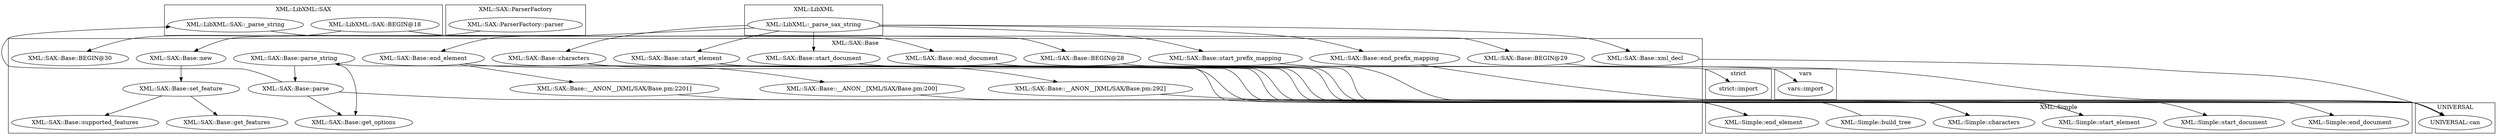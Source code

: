 digraph {
graph [overlap=false]
subgraph cluster_vars {
	label="vars";
	"vars::import";
}
subgraph cluster_XML_LibXML {
	label="XML::LibXML";
	"XML::LibXML::_parse_sax_string";
}
subgraph cluster_UNIVERSAL {
	label="UNIVERSAL";
	"UNIVERSAL::can";
}
subgraph cluster_XML_Simple {
	label="XML::Simple";
	"XML::Simple::characters";
	"XML::Simple::start_document";
	"XML::Simple::start_element";
	"XML::Simple::end_element";
	"XML::Simple::end_document";
	"XML::Simple::build_tree";
}
subgraph cluster_strict {
	label="strict";
	"strict::import";
}
subgraph cluster_XML_SAX_ParserFactory {
	label="XML::SAX::ParserFactory";
	"XML::SAX::ParserFactory::parser";
}
subgraph cluster_XML_LibXML_SAX {
	label="XML::LibXML::SAX";
	"XML::LibXML::SAX::BEGIN@18";
	"XML::LibXML::SAX::_parse_string";
}
subgraph cluster_XML_SAX_Base {
	label="XML::SAX::Base";
	"XML::SAX::Base::end_prefix_mapping";
	"XML::SAX::Base::xml_decl";
	"XML::SAX::Base::BEGIN@29";
	"XML::SAX::Base::end_element";
	"XML::SAX::Base::start_element";
	"XML::SAX::Base::characters";
	"XML::SAX::Base::get_options";
	"XML::SAX::Base::__ANON__[XML/SAX/Base.pm:2201]";
	"XML::SAX::Base::parse";
	"XML::SAX::Base::start_prefix_mapping";
	"XML::SAX::Base::start_document";
	"XML::SAX::Base::__ANON__[XML/SAX/Base.pm:292]";
	"XML::SAX::Base::parse_string";
	"XML::SAX::Base::new";
	"XML::SAX::Base::supported_features";
	"XML::SAX::Base::__ANON__[XML/SAX/Base.pm:200]";
	"XML::SAX::Base::set_feature";
	"XML::SAX::Base::BEGIN@30";
	"XML::SAX::Base::get_features";
	"XML::SAX::Base::BEGIN@28";
	"XML::SAX::Base::end_document";
}
"XML::LibXML::SAX::BEGIN@18" -> "XML::SAX::Base::BEGIN@29";
"XML::LibXML::_parse_sax_string" -> "XML::SAX::Base::start_prefix_mapping";
"XML::SAX::Base::new" -> "XML::SAX::Base::set_feature";
"XML::LibXML::SAX::BEGIN@18" -> "XML::SAX::Base::BEGIN@30";
"XML::LibXML::_parse_sax_string" -> "XML::SAX::Base::start_document";
"XML::SAX::Base::start_element" -> "XML::Simple::start_element";
"XML::SAX::Base::__ANON__[XML/SAX/Base.pm:292]" -> "XML::Simple::start_element";
"XML::LibXML::_parse_sax_string" -> "XML::SAX::Base::end_element";
"XML::SAX::Base::set_feature" -> "XML::SAX::Base::get_features";
"XML::SAX::Base::start_element" -> "XML::SAX::Base::__ANON__[XML/SAX/Base.pm:292]";
"XML::SAX::ParserFactory::parser" -> "XML::SAX::Base::new";
"XML::SAX::Base::set_feature" -> "XML::SAX::Base::supported_features";
"XML::SAX::Base::characters" -> "XML::SAX::Base::__ANON__[XML/SAX/Base.pm:200]";
"XML::LibXML::SAX::_parse_string" -> "XML::SAX::Base::end_document";
"XML::LibXML::_parse_sax_string" -> "XML::SAX::Base::end_prefix_mapping";
"XML::SAX::Base::end_element" -> "XML::SAX::Base::__ANON__[XML/SAX/Base.pm:2201]";
"XML::SAX::Base::parse" -> "XML::SAX::Base::get_options";
"XML::SAX::Base::parse_string" -> "XML::SAX::Base::get_options";
"XML::SAX::Base::end_prefix_mapping" -> "UNIVERSAL::can";
"XML::SAX::Base::xml_decl" -> "UNIVERSAL::can";
"XML::SAX::Base::end_element" -> "UNIVERSAL::can";
"XML::SAX::Base::start_element" -> "UNIVERSAL::can";
"XML::SAX::Base::characters" -> "UNIVERSAL::can";
"XML::SAX::Base::start_prefix_mapping" -> "UNIVERSAL::can";
"XML::SAX::Base::start_document" -> "UNIVERSAL::can";
"XML::SAX::Base::parse" -> "UNIVERSAL::can";
"XML::SAX::Base::end_document" -> "UNIVERSAL::can";
"XML::LibXML::_parse_sax_string" -> "XML::SAX::Base::xml_decl";
"XML::LibXML::_parse_sax_string" -> "XML::SAX::Base::characters";
"XML::LibXML::_parse_sax_string" -> "XML::SAX::Base::start_element";
"XML::SAX::Base::characters" -> "XML::Simple::characters";
"XML::SAX::Base::__ANON__[XML/SAX/Base.pm:200]" -> "XML::Simple::characters";
"XML::SAX::Base::parse_string" -> "XML::SAX::Base::parse";
"XML::SAX::Base::end_document" -> "XML::Simple::end_document";
"XML::SAX::Base::start_document" -> "XML::Simple::start_document";
"XML::SAX::Base::BEGIN@29" -> "vars::import";
"XML::Simple::build_tree" -> "XML::SAX::Base::parse_string";
"XML::SAX::Base::end_element" -> "XML::Simple::end_element";
"XML::SAX::Base::__ANON__[XML/SAX/Base.pm:2201]" -> "XML::Simple::end_element";
"XML::LibXML::SAX::BEGIN@18" -> "XML::SAX::Base::BEGIN@28";
"XML::SAX::Base::parse" -> "XML::LibXML::SAX::_parse_string";
"XML::SAX::Base::BEGIN@28" -> "strict::import";
}
